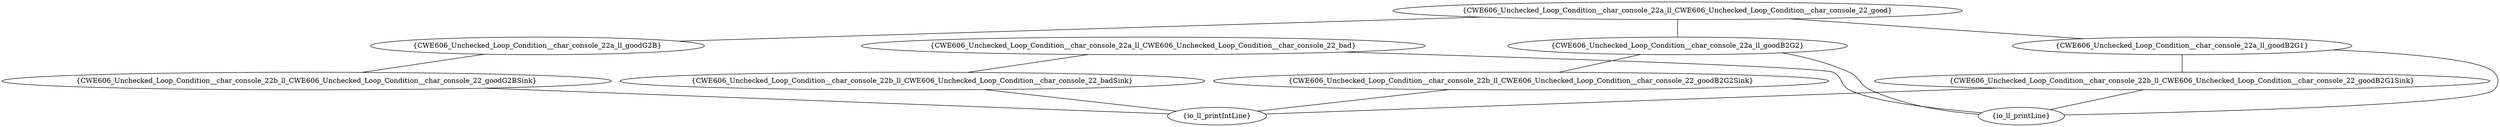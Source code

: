 graph "cg graph" {
CWE606_Unchecked_Loop_Condition__char_console_22b_ll_CWE606_Unchecked_Loop_Condition__char_console_22_goodB2G2Sink [label="{CWE606_Unchecked_Loop_Condition__char_console_22b_ll_CWE606_Unchecked_Loop_Condition__char_console_22_goodB2G2Sink}"];
io_ll_printIntLine [label="{io_ll_printIntLine}"];
CWE606_Unchecked_Loop_Condition__char_console_22a_ll_goodB2G1 [label="{CWE606_Unchecked_Loop_Condition__char_console_22a_ll_goodB2G1}"];
io_ll_printLine [label="{io_ll_printLine}"];
CWE606_Unchecked_Loop_Condition__char_console_22b_ll_CWE606_Unchecked_Loop_Condition__char_console_22_goodB2G1Sink [label="{CWE606_Unchecked_Loop_Condition__char_console_22b_ll_CWE606_Unchecked_Loop_Condition__char_console_22_goodB2G1Sink}"];
CWE606_Unchecked_Loop_Condition__char_console_22a_ll_CWE606_Unchecked_Loop_Condition__char_console_22_good [label="{CWE606_Unchecked_Loop_Condition__char_console_22a_ll_CWE606_Unchecked_Loop_Condition__char_console_22_good}"];
CWE606_Unchecked_Loop_Condition__char_console_22a_ll_goodB2G2 [label="{CWE606_Unchecked_Loop_Condition__char_console_22a_ll_goodB2G2}"];
CWE606_Unchecked_Loop_Condition__char_console_22a_ll_goodG2B [label="{CWE606_Unchecked_Loop_Condition__char_console_22a_ll_goodG2B}"];
CWE606_Unchecked_Loop_Condition__char_console_22b_ll_CWE606_Unchecked_Loop_Condition__char_console_22_goodG2BSink [label="{CWE606_Unchecked_Loop_Condition__char_console_22b_ll_CWE606_Unchecked_Loop_Condition__char_console_22_goodG2BSink}"];
CWE606_Unchecked_Loop_Condition__char_console_22a_ll_CWE606_Unchecked_Loop_Condition__char_console_22_bad [label="{CWE606_Unchecked_Loop_Condition__char_console_22a_ll_CWE606_Unchecked_Loop_Condition__char_console_22_bad}"];
CWE606_Unchecked_Loop_Condition__char_console_22b_ll_CWE606_Unchecked_Loop_Condition__char_console_22_badSink [label="{CWE606_Unchecked_Loop_Condition__char_console_22b_ll_CWE606_Unchecked_Loop_Condition__char_console_22_badSink}"];
CWE606_Unchecked_Loop_Condition__char_console_22b_ll_CWE606_Unchecked_Loop_Condition__char_console_22_goodB2G2Sink -- io_ll_printIntLine;
CWE606_Unchecked_Loop_Condition__char_console_22a_ll_goodB2G1 -- io_ll_printLine;
CWE606_Unchecked_Loop_Condition__char_console_22a_ll_goodB2G1 -- CWE606_Unchecked_Loop_Condition__char_console_22b_ll_CWE606_Unchecked_Loop_Condition__char_console_22_goodB2G1Sink;
CWE606_Unchecked_Loop_Condition__char_console_22a_ll_CWE606_Unchecked_Loop_Condition__char_console_22_good -- CWE606_Unchecked_Loop_Condition__char_console_22a_ll_goodB2G1;
CWE606_Unchecked_Loop_Condition__char_console_22a_ll_CWE606_Unchecked_Loop_Condition__char_console_22_good -- CWE606_Unchecked_Loop_Condition__char_console_22a_ll_goodB2G2;
CWE606_Unchecked_Loop_Condition__char_console_22a_ll_CWE606_Unchecked_Loop_Condition__char_console_22_good -- CWE606_Unchecked_Loop_Condition__char_console_22a_ll_goodG2B;
CWE606_Unchecked_Loop_Condition__char_console_22a_ll_goodG2B -- CWE606_Unchecked_Loop_Condition__char_console_22b_ll_CWE606_Unchecked_Loop_Condition__char_console_22_goodG2BSink;
CWE606_Unchecked_Loop_Condition__char_console_22a_ll_CWE606_Unchecked_Loop_Condition__char_console_22_bad -- io_ll_printLine;
CWE606_Unchecked_Loop_Condition__char_console_22a_ll_CWE606_Unchecked_Loop_Condition__char_console_22_bad -- CWE606_Unchecked_Loop_Condition__char_console_22b_ll_CWE606_Unchecked_Loop_Condition__char_console_22_badSink;
CWE606_Unchecked_Loop_Condition__char_console_22b_ll_CWE606_Unchecked_Loop_Condition__char_console_22_goodB2G1Sink -- io_ll_printLine;
CWE606_Unchecked_Loop_Condition__char_console_22b_ll_CWE606_Unchecked_Loop_Condition__char_console_22_goodB2G1Sink -- io_ll_printIntLine;
CWE606_Unchecked_Loop_Condition__char_console_22b_ll_CWE606_Unchecked_Loop_Condition__char_console_22_goodG2BSink -- io_ll_printIntLine;
CWE606_Unchecked_Loop_Condition__char_console_22a_ll_goodB2G2 -- io_ll_printLine;
CWE606_Unchecked_Loop_Condition__char_console_22a_ll_goodB2G2 -- CWE606_Unchecked_Loop_Condition__char_console_22b_ll_CWE606_Unchecked_Loop_Condition__char_console_22_goodB2G2Sink;
CWE606_Unchecked_Loop_Condition__char_console_22b_ll_CWE606_Unchecked_Loop_Condition__char_console_22_badSink -- io_ll_printIntLine;
}
